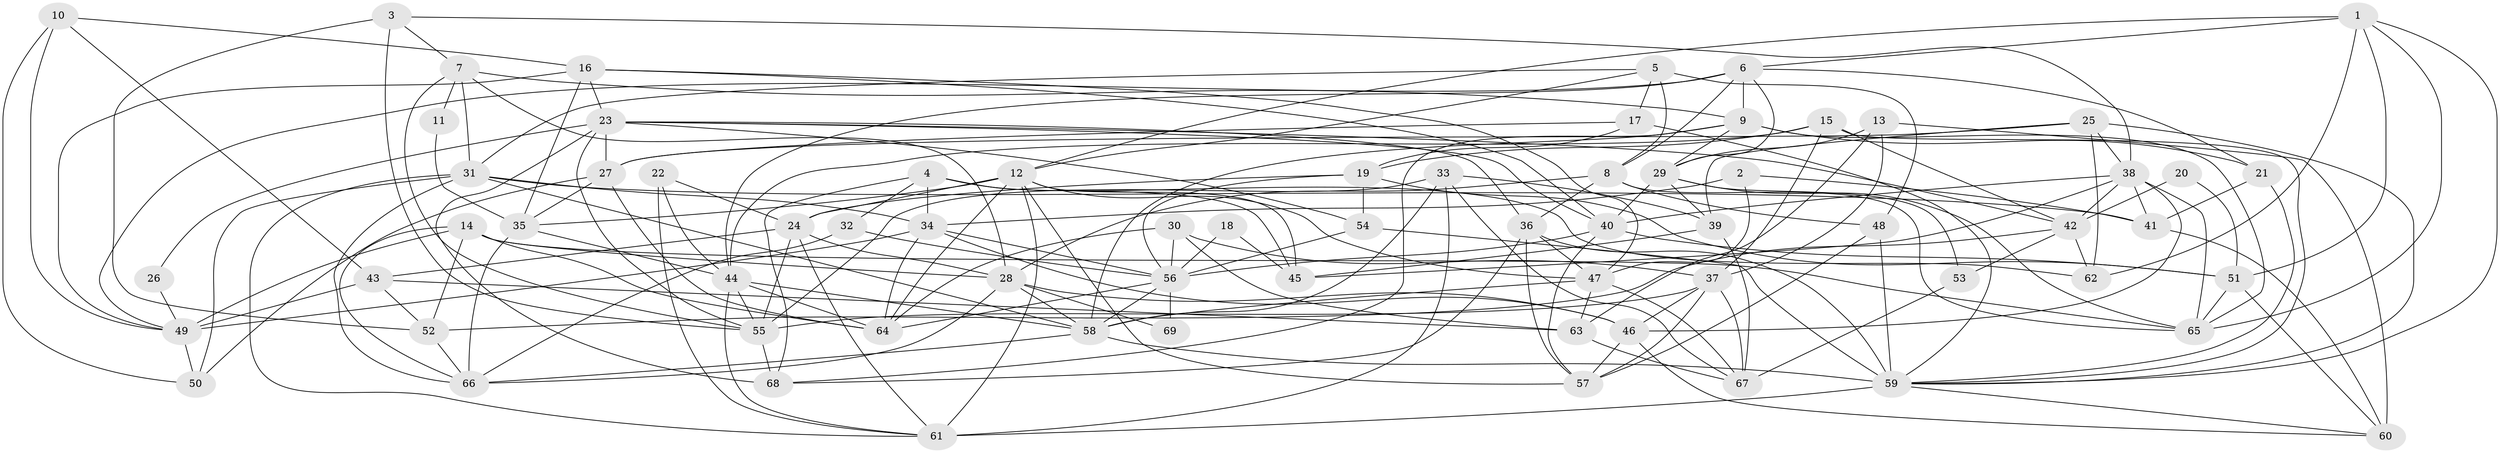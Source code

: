 // original degree distribution, {5: 0.1897810218978102, 3: 0.29927007299270075, 4: 0.24087591240875914, 2: 0.12408759124087591, 7: 0.0364963503649635, 6: 0.0948905109489051, 8: 0.014598540145985401}
// Generated by graph-tools (version 1.1) at 2025/26/03/09/25 03:26:20]
// undirected, 69 vertices, 196 edges
graph export_dot {
graph [start="1"]
  node [color=gray90,style=filled];
  1;
  2;
  3;
  4;
  5;
  6;
  7;
  8;
  9;
  10;
  11;
  12;
  13;
  14;
  15;
  16;
  17;
  18;
  19;
  20;
  21;
  22;
  23;
  24;
  25;
  26;
  27;
  28;
  29;
  30;
  31;
  32;
  33;
  34;
  35;
  36;
  37;
  38;
  39;
  40;
  41;
  42;
  43;
  44;
  45;
  46;
  47;
  48;
  49;
  50;
  51;
  52;
  53;
  54;
  55;
  56;
  57;
  58;
  59;
  60;
  61;
  62;
  63;
  64;
  65;
  66;
  67;
  68;
  69;
  1 -- 6 [weight=1.0];
  1 -- 12 [weight=1.0];
  1 -- 51 [weight=1.0];
  1 -- 59 [weight=1.0];
  1 -- 62 [weight=1.0];
  1 -- 65 [weight=1.0];
  2 -- 34 [weight=1.0];
  2 -- 41 [weight=1.0];
  2 -- 47 [weight=1.0];
  3 -- 7 [weight=1.0];
  3 -- 38 [weight=1.0];
  3 -- 52 [weight=1.0];
  3 -- 55 [weight=1.0];
  4 -- 32 [weight=1.0];
  4 -- 34 [weight=1.0];
  4 -- 45 [weight=1.0];
  4 -- 62 [weight=1.0];
  4 -- 68 [weight=1.0];
  5 -- 8 [weight=1.0];
  5 -- 12 [weight=1.0];
  5 -- 17 [weight=1.0];
  5 -- 31 [weight=1.0];
  5 -- 48 [weight=2.0];
  6 -- 8 [weight=1.0];
  6 -- 9 [weight=1.0];
  6 -- 21 [weight=1.0];
  6 -- 29 [weight=1.0];
  6 -- 44 [weight=1.0];
  6 -- 49 [weight=1.0];
  7 -- 9 [weight=1.0];
  7 -- 11 [weight=1.0];
  7 -- 28 [weight=1.0];
  7 -- 31 [weight=1.0];
  7 -- 55 [weight=1.0];
  8 -- 28 [weight=1.0];
  8 -- 36 [weight=1.0];
  8 -- 48 [weight=1.0];
  8 -- 65 [weight=1.0];
  9 -- 21 [weight=2.0];
  9 -- 29 [weight=1.0];
  9 -- 58 [weight=1.0];
  9 -- 65 [weight=1.0];
  9 -- 68 [weight=1.0];
  10 -- 16 [weight=1.0];
  10 -- 43 [weight=1.0];
  10 -- 49 [weight=1.0];
  10 -- 50 [weight=1.0];
  11 -- 35 [weight=1.0];
  12 -- 24 [weight=1.0];
  12 -- 35 [weight=1.0];
  12 -- 45 [weight=1.0];
  12 -- 47 [weight=1.0];
  12 -- 57 [weight=1.0];
  12 -- 61 [weight=1.0];
  12 -- 64 [weight=1.0];
  13 -- 29 [weight=1.0];
  13 -- 37 [weight=1.0];
  13 -- 60 [weight=1.0];
  13 -- 63 [weight=1.0];
  14 -- 28 [weight=1.0];
  14 -- 49 [weight=1.0];
  14 -- 52 [weight=1.0];
  14 -- 64 [weight=1.0];
  14 -- 65 [weight=1.0];
  14 -- 66 [weight=1.0];
  15 -- 19 [weight=1.0];
  15 -- 37 [weight=1.0];
  15 -- 42 [weight=1.0];
  15 -- 44 [weight=1.0];
  15 -- 59 [weight=1.0];
  16 -- 23 [weight=1.0];
  16 -- 35 [weight=1.0];
  16 -- 40 [weight=1.0];
  16 -- 47 [weight=1.0];
  16 -- 49 [weight=1.0];
  17 -- 19 [weight=1.0];
  17 -- 27 [weight=1.0];
  17 -- 59 [weight=1.0];
  18 -- 45 [weight=1.0];
  18 -- 56 [weight=1.0];
  19 -- 24 [weight=1.0];
  19 -- 51 [weight=1.0];
  19 -- 54 [weight=1.0];
  19 -- 56 [weight=1.0];
  20 -- 42 [weight=1.0];
  20 -- 51 [weight=2.0];
  21 -- 41 [weight=1.0];
  21 -- 59 [weight=1.0];
  22 -- 24 [weight=1.0];
  22 -- 44 [weight=1.0];
  22 -- 61 [weight=1.0];
  23 -- 26 [weight=1.0];
  23 -- 27 [weight=1.0];
  23 -- 36 [weight=1.0];
  23 -- 40 [weight=1.0];
  23 -- 42 [weight=1.0];
  23 -- 54 [weight=1.0];
  23 -- 55 [weight=1.0];
  23 -- 68 [weight=1.0];
  24 -- 28 [weight=1.0];
  24 -- 43 [weight=1.0];
  24 -- 55 [weight=1.0];
  24 -- 61 [weight=1.0];
  25 -- 27 [weight=1.0];
  25 -- 38 [weight=1.0];
  25 -- 39 [weight=1.0];
  25 -- 59 [weight=1.0];
  25 -- 62 [weight=1.0];
  26 -- 49 [weight=1.0];
  27 -- 35 [weight=1.0];
  27 -- 50 [weight=1.0];
  27 -- 64 [weight=1.0];
  28 -- 46 [weight=1.0];
  28 -- 58 [weight=1.0];
  28 -- 66 [weight=1.0];
  28 -- 69 [weight=1.0];
  29 -- 39 [weight=1.0];
  29 -- 40 [weight=1.0];
  29 -- 53 [weight=1.0];
  29 -- 65 [weight=1.0];
  30 -- 37 [weight=1.0];
  30 -- 56 [weight=1.0];
  30 -- 63 [weight=1.0];
  30 -- 64 [weight=1.0];
  31 -- 34 [weight=1.0];
  31 -- 41 [weight=1.0];
  31 -- 50 [weight=1.0];
  31 -- 58 [weight=1.0];
  31 -- 61 [weight=1.0];
  31 -- 66 [weight=1.0];
  32 -- 56 [weight=1.0];
  32 -- 66 [weight=1.0];
  33 -- 39 [weight=1.0];
  33 -- 55 [weight=1.0];
  33 -- 58 [weight=1.0];
  33 -- 61 [weight=1.0];
  33 -- 67 [weight=1.0];
  34 -- 46 [weight=1.0];
  34 -- 49 [weight=1.0];
  34 -- 56 [weight=1.0];
  34 -- 64 [weight=1.0];
  35 -- 44 [weight=1.0];
  35 -- 66 [weight=1.0];
  36 -- 47 [weight=1.0];
  36 -- 57 [weight=1.0];
  36 -- 59 [weight=2.0];
  36 -- 68 [weight=1.0];
  37 -- 46 [weight=1.0];
  37 -- 55 [weight=1.0];
  37 -- 57 [weight=1.0];
  37 -- 67 [weight=1.0];
  38 -- 40 [weight=2.0];
  38 -- 41 [weight=2.0];
  38 -- 42 [weight=1.0];
  38 -- 45 [weight=1.0];
  38 -- 46 [weight=1.0];
  38 -- 65 [weight=1.0];
  39 -- 45 [weight=1.0];
  39 -- 67 [weight=1.0];
  40 -- 51 [weight=1.0];
  40 -- 56 [weight=1.0];
  40 -- 57 [weight=1.0];
  41 -- 60 [weight=1.0];
  42 -- 52 [weight=1.0];
  42 -- 53 [weight=1.0];
  42 -- 62 [weight=1.0];
  43 -- 49 [weight=2.0];
  43 -- 52 [weight=1.0];
  43 -- 63 [weight=1.0];
  44 -- 55 [weight=1.0];
  44 -- 58 [weight=1.0];
  44 -- 61 [weight=1.0];
  44 -- 64 [weight=1.0];
  46 -- 57 [weight=1.0];
  46 -- 60 [weight=1.0];
  47 -- 58 [weight=1.0];
  47 -- 63 [weight=1.0];
  47 -- 67 [weight=1.0];
  48 -- 57 [weight=1.0];
  48 -- 59 [weight=1.0];
  49 -- 50 [weight=1.0];
  51 -- 60 [weight=1.0];
  51 -- 65 [weight=1.0];
  52 -- 66 [weight=1.0];
  53 -- 67 [weight=1.0];
  54 -- 56 [weight=1.0];
  54 -- 59 [weight=1.0];
  55 -- 68 [weight=2.0];
  56 -- 58 [weight=1.0];
  56 -- 64 [weight=1.0];
  56 -- 69 [weight=1.0];
  58 -- 59 [weight=1.0];
  58 -- 66 [weight=1.0];
  59 -- 60 [weight=1.0];
  59 -- 61 [weight=2.0];
  63 -- 67 [weight=1.0];
}
